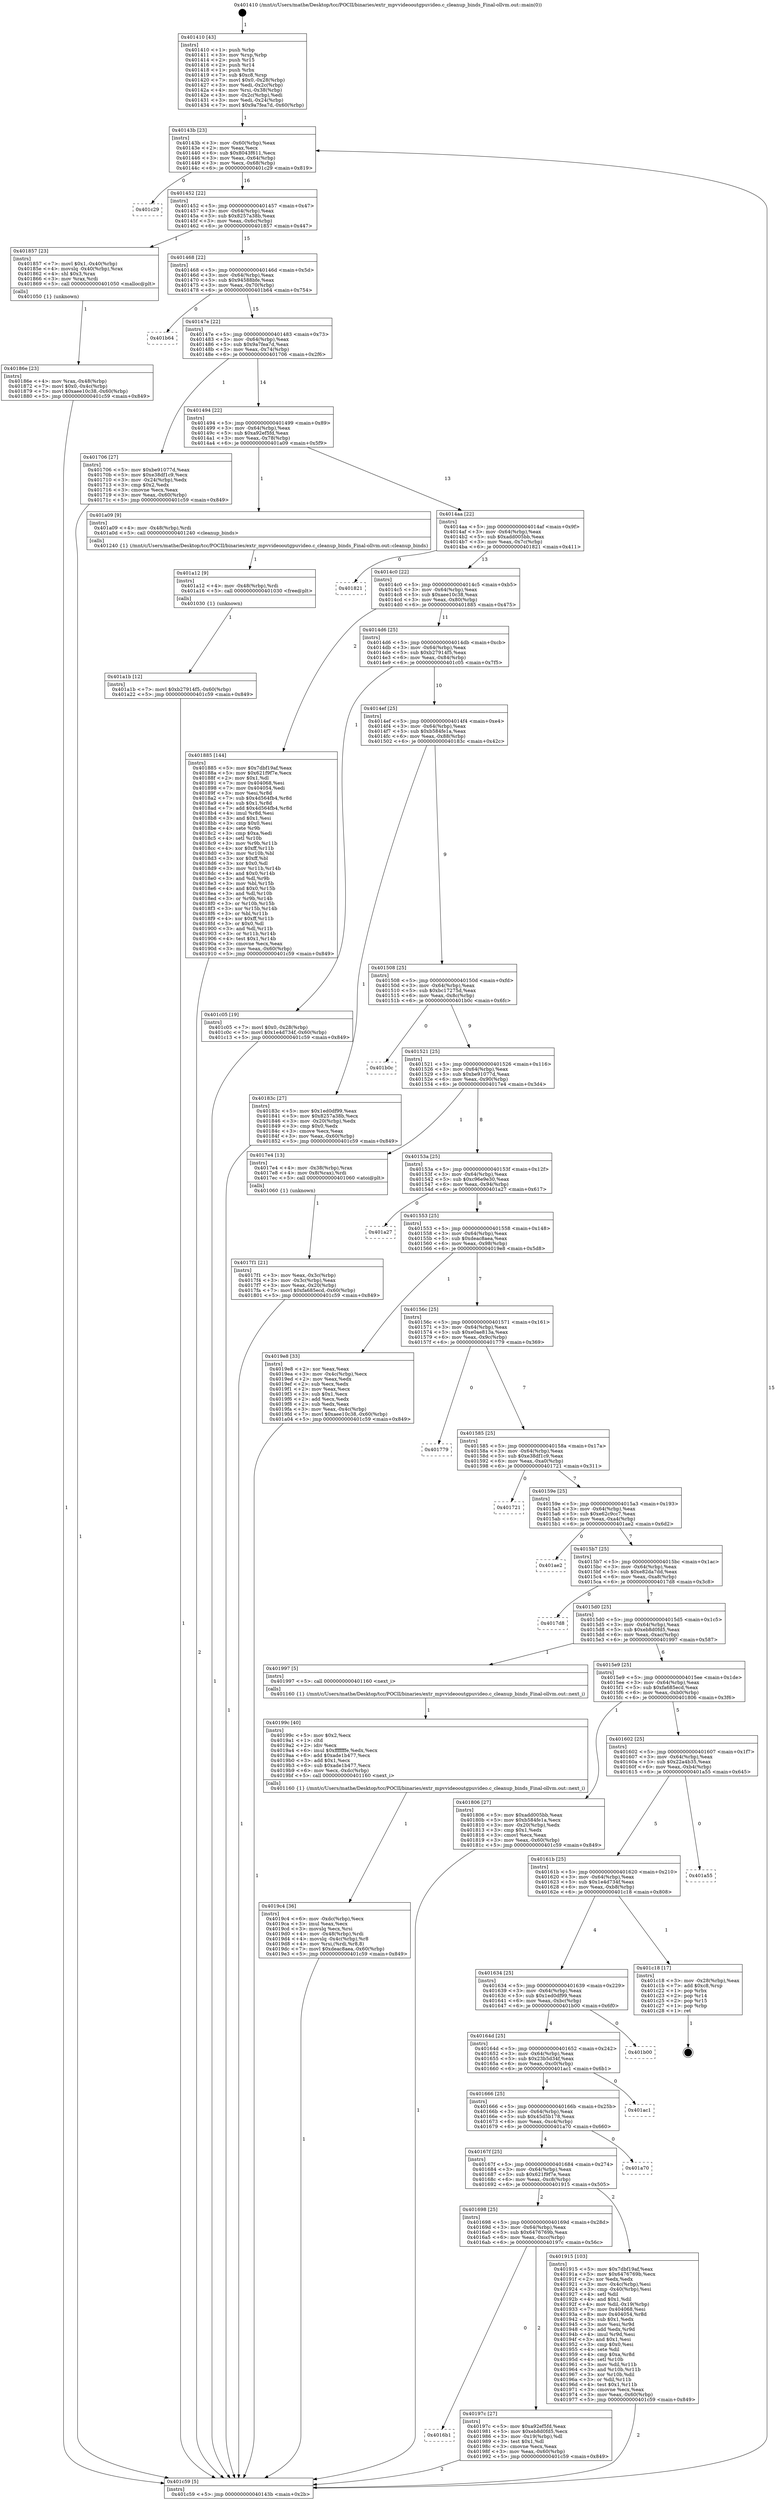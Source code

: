 digraph "0x401410" {
  label = "0x401410 (/mnt/c/Users/mathe/Desktop/tcc/POCII/binaries/extr_mpvvideooutgpuvideo.c_cleanup_binds_Final-ollvm.out::main(0))"
  labelloc = "t"
  node[shape=record]

  Entry [label="",width=0.3,height=0.3,shape=circle,fillcolor=black,style=filled]
  "0x40143b" [label="{
     0x40143b [23]\l
     | [instrs]\l
     &nbsp;&nbsp;0x40143b \<+3\>: mov -0x60(%rbp),%eax\l
     &nbsp;&nbsp;0x40143e \<+2\>: mov %eax,%ecx\l
     &nbsp;&nbsp;0x401440 \<+6\>: sub $0x8043f611,%ecx\l
     &nbsp;&nbsp;0x401446 \<+3\>: mov %eax,-0x64(%rbp)\l
     &nbsp;&nbsp;0x401449 \<+3\>: mov %ecx,-0x68(%rbp)\l
     &nbsp;&nbsp;0x40144c \<+6\>: je 0000000000401c29 \<main+0x819\>\l
  }"]
  "0x401c29" [label="{
     0x401c29\l
  }", style=dashed]
  "0x401452" [label="{
     0x401452 [22]\l
     | [instrs]\l
     &nbsp;&nbsp;0x401452 \<+5\>: jmp 0000000000401457 \<main+0x47\>\l
     &nbsp;&nbsp;0x401457 \<+3\>: mov -0x64(%rbp),%eax\l
     &nbsp;&nbsp;0x40145a \<+5\>: sub $0x8257a38b,%eax\l
     &nbsp;&nbsp;0x40145f \<+3\>: mov %eax,-0x6c(%rbp)\l
     &nbsp;&nbsp;0x401462 \<+6\>: je 0000000000401857 \<main+0x447\>\l
  }"]
  Exit [label="",width=0.3,height=0.3,shape=circle,fillcolor=black,style=filled,peripheries=2]
  "0x401857" [label="{
     0x401857 [23]\l
     | [instrs]\l
     &nbsp;&nbsp;0x401857 \<+7\>: movl $0x1,-0x40(%rbp)\l
     &nbsp;&nbsp;0x40185e \<+4\>: movslq -0x40(%rbp),%rax\l
     &nbsp;&nbsp;0x401862 \<+4\>: shl $0x3,%rax\l
     &nbsp;&nbsp;0x401866 \<+3\>: mov %rax,%rdi\l
     &nbsp;&nbsp;0x401869 \<+5\>: call 0000000000401050 \<malloc@plt\>\l
     | [calls]\l
     &nbsp;&nbsp;0x401050 \{1\} (unknown)\l
  }"]
  "0x401468" [label="{
     0x401468 [22]\l
     | [instrs]\l
     &nbsp;&nbsp;0x401468 \<+5\>: jmp 000000000040146d \<main+0x5d\>\l
     &nbsp;&nbsp;0x40146d \<+3\>: mov -0x64(%rbp),%eax\l
     &nbsp;&nbsp;0x401470 \<+5\>: sub $0x94588bfe,%eax\l
     &nbsp;&nbsp;0x401475 \<+3\>: mov %eax,-0x70(%rbp)\l
     &nbsp;&nbsp;0x401478 \<+6\>: je 0000000000401b64 \<main+0x754\>\l
  }"]
  "0x401a1b" [label="{
     0x401a1b [12]\l
     | [instrs]\l
     &nbsp;&nbsp;0x401a1b \<+7\>: movl $0xb27914f5,-0x60(%rbp)\l
     &nbsp;&nbsp;0x401a22 \<+5\>: jmp 0000000000401c59 \<main+0x849\>\l
  }"]
  "0x401b64" [label="{
     0x401b64\l
  }", style=dashed]
  "0x40147e" [label="{
     0x40147e [22]\l
     | [instrs]\l
     &nbsp;&nbsp;0x40147e \<+5\>: jmp 0000000000401483 \<main+0x73\>\l
     &nbsp;&nbsp;0x401483 \<+3\>: mov -0x64(%rbp),%eax\l
     &nbsp;&nbsp;0x401486 \<+5\>: sub $0x9a7fea7d,%eax\l
     &nbsp;&nbsp;0x40148b \<+3\>: mov %eax,-0x74(%rbp)\l
     &nbsp;&nbsp;0x40148e \<+6\>: je 0000000000401706 \<main+0x2f6\>\l
  }"]
  "0x401a12" [label="{
     0x401a12 [9]\l
     | [instrs]\l
     &nbsp;&nbsp;0x401a12 \<+4\>: mov -0x48(%rbp),%rdi\l
     &nbsp;&nbsp;0x401a16 \<+5\>: call 0000000000401030 \<free@plt\>\l
     | [calls]\l
     &nbsp;&nbsp;0x401030 \{1\} (unknown)\l
  }"]
  "0x401706" [label="{
     0x401706 [27]\l
     | [instrs]\l
     &nbsp;&nbsp;0x401706 \<+5\>: mov $0xbe91077d,%eax\l
     &nbsp;&nbsp;0x40170b \<+5\>: mov $0xe38df1c9,%ecx\l
     &nbsp;&nbsp;0x401710 \<+3\>: mov -0x24(%rbp),%edx\l
     &nbsp;&nbsp;0x401713 \<+3\>: cmp $0x2,%edx\l
     &nbsp;&nbsp;0x401716 \<+3\>: cmovne %ecx,%eax\l
     &nbsp;&nbsp;0x401719 \<+3\>: mov %eax,-0x60(%rbp)\l
     &nbsp;&nbsp;0x40171c \<+5\>: jmp 0000000000401c59 \<main+0x849\>\l
  }"]
  "0x401494" [label="{
     0x401494 [22]\l
     | [instrs]\l
     &nbsp;&nbsp;0x401494 \<+5\>: jmp 0000000000401499 \<main+0x89\>\l
     &nbsp;&nbsp;0x401499 \<+3\>: mov -0x64(%rbp),%eax\l
     &nbsp;&nbsp;0x40149c \<+5\>: sub $0xa92ef5fd,%eax\l
     &nbsp;&nbsp;0x4014a1 \<+3\>: mov %eax,-0x78(%rbp)\l
     &nbsp;&nbsp;0x4014a4 \<+6\>: je 0000000000401a09 \<main+0x5f9\>\l
  }"]
  "0x401c59" [label="{
     0x401c59 [5]\l
     | [instrs]\l
     &nbsp;&nbsp;0x401c59 \<+5\>: jmp 000000000040143b \<main+0x2b\>\l
  }"]
  "0x401410" [label="{
     0x401410 [43]\l
     | [instrs]\l
     &nbsp;&nbsp;0x401410 \<+1\>: push %rbp\l
     &nbsp;&nbsp;0x401411 \<+3\>: mov %rsp,%rbp\l
     &nbsp;&nbsp;0x401414 \<+2\>: push %r15\l
     &nbsp;&nbsp;0x401416 \<+2\>: push %r14\l
     &nbsp;&nbsp;0x401418 \<+1\>: push %rbx\l
     &nbsp;&nbsp;0x401419 \<+7\>: sub $0xc8,%rsp\l
     &nbsp;&nbsp;0x401420 \<+7\>: movl $0x0,-0x28(%rbp)\l
     &nbsp;&nbsp;0x401427 \<+3\>: mov %edi,-0x2c(%rbp)\l
     &nbsp;&nbsp;0x40142a \<+4\>: mov %rsi,-0x38(%rbp)\l
     &nbsp;&nbsp;0x40142e \<+3\>: mov -0x2c(%rbp),%edi\l
     &nbsp;&nbsp;0x401431 \<+3\>: mov %edi,-0x24(%rbp)\l
     &nbsp;&nbsp;0x401434 \<+7\>: movl $0x9a7fea7d,-0x60(%rbp)\l
  }"]
  "0x4019c4" [label="{
     0x4019c4 [36]\l
     | [instrs]\l
     &nbsp;&nbsp;0x4019c4 \<+6\>: mov -0xdc(%rbp),%ecx\l
     &nbsp;&nbsp;0x4019ca \<+3\>: imul %eax,%ecx\l
     &nbsp;&nbsp;0x4019cd \<+3\>: movslq %ecx,%rsi\l
     &nbsp;&nbsp;0x4019d0 \<+4\>: mov -0x48(%rbp),%rdi\l
     &nbsp;&nbsp;0x4019d4 \<+4\>: movslq -0x4c(%rbp),%r8\l
     &nbsp;&nbsp;0x4019d8 \<+4\>: mov %rsi,(%rdi,%r8,8)\l
     &nbsp;&nbsp;0x4019dc \<+7\>: movl $0xdeac8aea,-0x60(%rbp)\l
     &nbsp;&nbsp;0x4019e3 \<+5\>: jmp 0000000000401c59 \<main+0x849\>\l
  }"]
  "0x401a09" [label="{
     0x401a09 [9]\l
     | [instrs]\l
     &nbsp;&nbsp;0x401a09 \<+4\>: mov -0x48(%rbp),%rdi\l
     &nbsp;&nbsp;0x401a0d \<+5\>: call 0000000000401240 \<cleanup_binds\>\l
     | [calls]\l
     &nbsp;&nbsp;0x401240 \{1\} (/mnt/c/Users/mathe/Desktop/tcc/POCII/binaries/extr_mpvvideooutgpuvideo.c_cleanup_binds_Final-ollvm.out::cleanup_binds)\l
  }"]
  "0x4014aa" [label="{
     0x4014aa [22]\l
     | [instrs]\l
     &nbsp;&nbsp;0x4014aa \<+5\>: jmp 00000000004014af \<main+0x9f\>\l
     &nbsp;&nbsp;0x4014af \<+3\>: mov -0x64(%rbp),%eax\l
     &nbsp;&nbsp;0x4014b2 \<+5\>: sub $0xadd005bb,%eax\l
     &nbsp;&nbsp;0x4014b7 \<+3\>: mov %eax,-0x7c(%rbp)\l
     &nbsp;&nbsp;0x4014ba \<+6\>: je 0000000000401821 \<main+0x411\>\l
  }"]
  "0x40199c" [label="{
     0x40199c [40]\l
     | [instrs]\l
     &nbsp;&nbsp;0x40199c \<+5\>: mov $0x2,%ecx\l
     &nbsp;&nbsp;0x4019a1 \<+1\>: cltd\l
     &nbsp;&nbsp;0x4019a2 \<+2\>: idiv %ecx\l
     &nbsp;&nbsp;0x4019a4 \<+6\>: imul $0xfffffffe,%edx,%ecx\l
     &nbsp;&nbsp;0x4019aa \<+6\>: add $0xade1b477,%ecx\l
     &nbsp;&nbsp;0x4019b0 \<+3\>: add $0x1,%ecx\l
     &nbsp;&nbsp;0x4019b3 \<+6\>: sub $0xade1b477,%ecx\l
     &nbsp;&nbsp;0x4019b9 \<+6\>: mov %ecx,-0xdc(%rbp)\l
     &nbsp;&nbsp;0x4019bf \<+5\>: call 0000000000401160 \<next_i\>\l
     | [calls]\l
     &nbsp;&nbsp;0x401160 \{1\} (/mnt/c/Users/mathe/Desktop/tcc/POCII/binaries/extr_mpvvideooutgpuvideo.c_cleanup_binds_Final-ollvm.out::next_i)\l
  }"]
  "0x401821" [label="{
     0x401821\l
  }", style=dashed]
  "0x4014c0" [label="{
     0x4014c0 [22]\l
     | [instrs]\l
     &nbsp;&nbsp;0x4014c0 \<+5\>: jmp 00000000004014c5 \<main+0xb5\>\l
     &nbsp;&nbsp;0x4014c5 \<+3\>: mov -0x64(%rbp),%eax\l
     &nbsp;&nbsp;0x4014c8 \<+5\>: sub $0xaee10c38,%eax\l
     &nbsp;&nbsp;0x4014cd \<+3\>: mov %eax,-0x80(%rbp)\l
     &nbsp;&nbsp;0x4014d0 \<+6\>: je 0000000000401885 \<main+0x475\>\l
  }"]
  "0x4016b1" [label="{
     0x4016b1\l
  }", style=dashed]
  "0x401885" [label="{
     0x401885 [144]\l
     | [instrs]\l
     &nbsp;&nbsp;0x401885 \<+5\>: mov $0x7dbf19af,%eax\l
     &nbsp;&nbsp;0x40188a \<+5\>: mov $0x621f9f7e,%ecx\l
     &nbsp;&nbsp;0x40188f \<+2\>: mov $0x1,%dl\l
     &nbsp;&nbsp;0x401891 \<+7\>: mov 0x404068,%esi\l
     &nbsp;&nbsp;0x401898 \<+7\>: mov 0x404054,%edi\l
     &nbsp;&nbsp;0x40189f \<+3\>: mov %esi,%r8d\l
     &nbsp;&nbsp;0x4018a2 \<+7\>: sub $0x4d564fb4,%r8d\l
     &nbsp;&nbsp;0x4018a9 \<+4\>: sub $0x1,%r8d\l
     &nbsp;&nbsp;0x4018ad \<+7\>: add $0x4d564fb4,%r8d\l
     &nbsp;&nbsp;0x4018b4 \<+4\>: imul %r8d,%esi\l
     &nbsp;&nbsp;0x4018b8 \<+3\>: and $0x1,%esi\l
     &nbsp;&nbsp;0x4018bb \<+3\>: cmp $0x0,%esi\l
     &nbsp;&nbsp;0x4018be \<+4\>: sete %r9b\l
     &nbsp;&nbsp;0x4018c2 \<+3\>: cmp $0xa,%edi\l
     &nbsp;&nbsp;0x4018c5 \<+4\>: setl %r10b\l
     &nbsp;&nbsp;0x4018c9 \<+3\>: mov %r9b,%r11b\l
     &nbsp;&nbsp;0x4018cc \<+4\>: xor $0xff,%r11b\l
     &nbsp;&nbsp;0x4018d0 \<+3\>: mov %r10b,%bl\l
     &nbsp;&nbsp;0x4018d3 \<+3\>: xor $0xff,%bl\l
     &nbsp;&nbsp;0x4018d6 \<+3\>: xor $0x0,%dl\l
     &nbsp;&nbsp;0x4018d9 \<+3\>: mov %r11b,%r14b\l
     &nbsp;&nbsp;0x4018dc \<+4\>: and $0x0,%r14b\l
     &nbsp;&nbsp;0x4018e0 \<+3\>: and %dl,%r9b\l
     &nbsp;&nbsp;0x4018e3 \<+3\>: mov %bl,%r15b\l
     &nbsp;&nbsp;0x4018e6 \<+4\>: and $0x0,%r15b\l
     &nbsp;&nbsp;0x4018ea \<+3\>: and %dl,%r10b\l
     &nbsp;&nbsp;0x4018ed \<+3\>: or %r9b,%r14b\l
     &nbsp;&nbsp;0x4018f0 \<+3\>: or %r10b,%r15b\l
     &nbsp;&nbsp;0x4018f3 \<+3\>: xor %r15b,%r14b\l
     &nbsp;&nbsp;0x4018f6 \<+3\>: or %bl,%r11b\l
     &nbsp;&nbsp;0x4018f9 \<+4\>: xor $0xff,%r11b\l
     &nbsp;&nbsp;0x4018fd \<+3\>: or $0x0,%dl\l
     &nbsp;&nbsp;0x401900 \<+3\>: and %dl,%r11b\l
     &nbsp;&nbsp;0x401903 \<+3\>: or %r11b,%r14b\l
     &nbsp;&nbsp;0x401906 \<+4\>: test $0x1,%r14b\l
     &nbsp;&nbsp;0x40190a \<+3\>: cmovne %ecx,%eax\l
     &nbsp;&nbsp;0x40190d \<+3\>: mov %eax,-0x60(%rbp)\l
     &nbsp;&nbsp;0x401910 \<+5\>: jmp 0000000000401c59 \<main+0x849\>\l
  }"]
  "0x4014d6" [label="{
     0x4014d6 [25]\l
     | [instrs]\l
     &nbsp;&nbsp;0x4014d6 \<+5\>: jmp 00000000004014db \<main+0xcb\>\l
     &nbsp;&nbsp;0x4014db \<+3\>: mov -0x64(%rbp),%eax\l
     &nbsp;&nbsp;0x4014de \<+5\>: sub $0xb27914f5,%eax\l
     &nbsp;&nbsp;0x4014e3 \<+6\>: mov %eax,-0x84(%rbp)\l
     &nbsp;&nbsp;0x4014e9 \<+6\>: je 0000000000401c05 \<main+0x7f5\>\l
  }"]
  "0x40197c" [label="{
     0x40197c [27]\l
     | [instrs]\l
     &nbsp;&nbsp;0x40197c \<+5\>: mov $0xa92ef5fd,%eax\l
     &nbsp;&nbsp;0x401981 \<+5\>: mov $0xeb8d0fd5,%ecx\l
     &nbsp;&nbsp;0x401986 \<+3\>: mov -0x19(%rbp),%dl\l
     &nbsp;&nbsp;0x401989 \<+3\>: test $0x1,%dl\l
     &nbsp;&nbsp;0x40198c \<+3\>: cmovne %ecx,%eax\l
     &nbsp;&nbsp;0x40198f \<+3\>: mov %eax,-0x60(%rbp)\l
     &nbsp;&nbsp;0x401992 \<+5\>: jmp 0000000000401c59 \<main+0x849\>\l
  }"]
  "0x401c05" [label="{
     0x401c05 [19]\l
     | [instrs]\l
     &nbsp;&nbsp;0x401c05 \<+7\>: movl $0x0,-0x28(%rbp)\l
     &nbsp;&nbsp;0x401c0c \<+7\>: movl $0x1e4d734f,-0x60(%rbp)\l
     &nbsp;&nbsp;0x401c13 \<+5\>: jmp 0000000000401c59 \<main+0x849\>\l
  }"]
  "0x4014ef" [label="{
     0x4014ef [25]\l
     | [instrs]\l
     &nbsp;&nbsp;0x4014ef \<+5\>: jmp 00000000004014f4 \<main+0xe4\>\l
     &nbsp;&nbsp;0x4014f4 \<+3\>: mov -0x64(%rbp),%eax\l
     &nbsp;&nbsp;0x4014f7 \<+5\>: sub $0xb584fe1a,%eax\l
     &nbsp;&nbsp;0x4014fc \<+6\>: mov %eax,-0x88(%rbp)\l
     &nbsp;&nbsp;0x401502 \<+6\>: je 000000000040183c \<main+0x42c\>\l
  }"]
  "0x401698" [label="{
     0x401698 [25]\l
     | [instrs]\l
     &nbsp;&nbsp;0x401698 \<+5\>: jmp 000000000040169d \<main+0x28d\>\l
     &nbsp;&nbsp;0x40169d \<+3\>: mov -0x64(%rbp),%eax\l
     &nbsp;&nbsp;0x4016a0 \<+5\>: sub $0x6476769b,%eax\l
     &nbsp;&nbsp;0x4016a5 \<+6\>: mov %eax,-0xcc(%rbp)\l
     &nbsp;&nbsp;0x4016ab \<+6\>: je 000000000040197c \<main+0x56c\>\l
  }"]
  "0x40183c" [label="{
     0x40183c [27]\l
     | [instrs]\l
     &nbsp;&nbsp;0x40183c \<+5\>: mov $0x1ed0df99,%eax\l
     &nbsp;&nbsp;0x401841 \<+5\>: mov $0x8257a38b,%ecx\l
     &nbsp;&nbsp;0x401846 \<+3\>: mov -0x20(%rbp),%edx\l
     &nbsp;&nbsp;0x401849 \<+3\>: cmp $0x0,%edx\l
     &nbsp;&nbsp;0x40184c \<+3\>: cmove %ecx,%eax\l
     &nbsp;&nbsp;0x40184f \<+3\>: mov %eax,-0x60(%rbp)\l
     &nbsp;&nbsp;0x401852 \<+5\>: jmp 0000000000401c59 \<main+0x849\>\l
  }"]
  "0x401508" [label="{
     0x401508 [25]\l
     | [instrs]\l
     &nbsp;&nbsp;0x401508 \<+5\>: jmp 000000000040150d \<main+0xfd\>\l
     &nbsp;&nbsp;0x40150d \<+3\>: mov -0x64(%rbp),%eax\l
     &nbsp;&nbsp;0x401510 \<+5\>: sub $0xbc17275d,%eax\l
     &nbsp;&nbsp;0x401515 \<+6\>: mov %eax,-0x8c(%rbp)\l
     &nbsp;&nbsp;0x40151b \<+6\>: je 0000000000401b0c \<main+0x6fc\>\l
  }"]
  "0x401915" [label="{
     0x401915 [103]\l
     | [instrs]\l
     &nbsp;&nbsp;0x401915 \<+5\>: mov $0x7dbf19af,%eax\l
     &nbsp;&nbsp;0x40191a \<+5\>: mov $0x6476769b,%ecx\l
     &nbsp;&nbsp;0x40191f \<+2\>: xor %edx,%edx\l
     &nbsp;&nbsp;0x401921 \<+3\>: mov -0x4c(%rbp),%esi\l
     &nbsp;&nbsp;0x401924 \<+3\>: cmp -0x40(%rbp),%esi\l
     &nbsp;&nbsp;0x401927 \<+4\>: setl %dil\l
     &nbsp;&nbsp;0x40192b \<+4\>: and $0x1,%dil\l
     &nbsp;&nbsp;0x40192f \<+4\>: mov %dil,-0x19(%rbp)\l
     &nbsp;&nbsp;0x401933 \<+7\>: mov 0x404068,%esi\l
     &nbsp;&nbsp;0x40193a \<+8\>: mov 0x404054,%r8d\l
     &nbsp;&nbsp;0x401942 \<+3\>: sub $0x1,%edx\l
     &nbsp;&nbsp;0x401945 \<+3\>: mov %esi,%r9d\l
     &nbsp;&nbsp;0x401948 \<+3\>: add %edx,%r9d\l
     &nbsp;&nbsp;0x40194b \<+4\>: imul %r9d,%esi\l
     &nbsp;&nbsp;0x40194f \<+3\>: and $0x1,%esi\l
     &nbsp;&nbsp;0x401952 \<+3\>: cmp $0x0,%esi\l
     &nbsp;&nbsp;0x401955 \<+4\>: sete %dil\l
     &nbsp;&nbsp;0x401959 \<+4\>: cmp $0xa,%r8d\l
     &nbsp;&nbsp;0x40195d \<+4\>: setl %r10b\l
     &nbsp;&nbsp;0x401961 \<+3\>: mov %dil,%r11b\l
     &nbsp;&nbsp;0x401964 \<+3\>: and %r10b,%r11b\l
     &nbsp;&nbsp;0x401967 \<+3\>: xor %r10b,%dil\l
     &nbsp;&nbsp;0x40196a \<+3\>: or %dil,%r11b\l
     &nbsp;&nbsp;0x40196d \<+4\>: test $0x1,%r11b\l
     &nbsp;&nbsp;0x401971 \<+3\>: cmovne %ecx,%eax\l
     &nbsp;&nbsp;0x401974 \<+3\>: mov %eax,-0x60(%rbp)\l
     &nbsp;&nbsp;0x401977 \<+5\>: jmp 0000000000401c59 \<main+0x849\>\l
  }"]
  "0x401b0c" [label="{
     0x401b0c\l
  }", style=dashed]
  "0x401521" [label="{
     0x401521 [25]\l
     | [instrs]\l
     &nbsp;&nbsp;0x401521 \<+5\>: jmp 0000000000401526 \<main+0x116\>\l
     &nbsp;&nbsp;0x401526 \<+3\>: mov -0x64(%rbp),%eax\l
     &nbsp;&nbsp;0x401529 \<+5\>: sub $0xbe91077d,%eax\l
     &nbsp;&nbsp;0x40152e \<+6\>: mov %eax,-0x90(%rbp)\l
     &nbsp;&nbsp;0x401534 \<+6\>: je 00000000004017e4 \<main+0x3d4\>\l
  }"]
  "0x40167f" [label="{
     0x40167f [25]\l
     | [instrs]\l
     &nbsp;&nbsp;0x40167f \<+5\>: jmp 0000000000401684 \<main+0x274\>\l
     &nbsp;&nbsp;0x401684 \<+3\>: mov -0x64(%rbp),%eax\l
     &nbsp;&nbsp;0x401687 \<+5\>: sub $0x621f9f7e,%eax\l
     &nbsp;&nbsp;0x40168c \<+6\>: mov %eax,-0xc8(%rbp)\l
     &nbsp;&nbsp;0x401692 \<+6\>: je 0000000000401915 \<main+0x505\>\l
  }"]
  "0x4017e4" [label="{
     0x4017e4 [13]\l
     | [instrs]\l
     &nbsp;&nbsp;0x4017e4 \<+4\>: mov -0x38(%rbp),%rax\l
     &nbsp;&nbsp;0x4017e8 \<+4\>: mov 0x8(%rax),%rdi\l
     &nbsp;&nbsp;0x4017ec \<+5\>: call 0000000000401060 \<atoi@plt\>\l
     | [calls]\l
     &nbsp;&nbsp;0x401060 \{1\} (unknown)\l
  }"]
  "0x40153a" [label="{
     0x40153a [25]\l
     | [instrs]\l
     &nbsp;&nbsp;0x40153a \<+5\>: jmp 000000000040153f \<main+0x12f\>\l
     &nbsp;&nbsp;0x40153f \<+3\>: mov -0x64(%rbp),%eax\l
     &nbsp;&nbsp;0x401542 \<+5\>: sub $0xc96e9e30,%eax\l
     &nbsp;&nbsp;0x401547 \<+6\>: mov %eax,-0x94(%rbp)\l
     &nbsp;&nbsp;0x40154d \<+6\>: je 0000000000401a27 \<main+0x617\>\l
  }"]
  "0x4017f1" [label="{
     0x4017f1 [21]\l
     | [instrs]\l
     &nbsp;&nbsp;0x4017f1 \<+3\>: mov %eax,-0x3c(%rbp)\l
     &nbsp;&nbsp;0x4017f4 \<+3\>: mov -0x3c(%rbp),%eax\l
     &nbsp;&nbsp;0x4017f7 \<+3\>: mov %eax,-0x20(%rbp)\l
     &nbsp;&nbsp;0x4017fa \<+7\>: movl $0xfa685ecd,-0x60(%rbp)\l
     &nbsp;&nbsp;0x401801 \<+5\>: jmp 0000000000401c59 \<main+0x849\>\l
  }"]
  "0x401a70" [label="{
     0x401a70\l
  }", style=dashed]
  "0x401a27" [label="{
     0x401a27\l
  }", style=dashed]
  "0x401553" [label="{
     0x401553 [25]\l
     | [instrs]\l
     &nbsp;&nbsp;0x401553 \<+5\>: jmp 0000000000401558 \<main+0x148\>\l
     &nbsp;&nbsp;0x401558 \<+3\>: mov -0x64(%rbp),%eax\l
     &nbsp;&nbsp;0x40155b \<+5\>: sub $0xdeac8aea,%eax\l
     &nbsp;&nbsp;0x401560 \<+6\>: mov %eax,-0x98(%rbp)\l
     &nbsp;&nbsp;0x401566 \<+6\>: je 00000000004019e8 \<main+0x5d8\>\l
  }"]
  "0x401666" [label="{
     0x401666 [25]\l
     | [instrs]\l
     &nbsp;&nbsp;0x401666 \<+5\>: jmp 000000000040166b \<main+0x25b\>\l
     &nbsp;&nbsp;0x40166b \<+3\>: mov -0x64(%rbp),%eax\l
     &nbsp;&nbsp;0x40166e \<+5\>: sub $0x45d5b178,%eax\l
     &nbsp;&nbsp;0x401673 \<+6\>: mov %eax,-0xc4(%rbp)\l
     &nbsp;&nbsp;0x401679 \<+6\>: je 0000000000401a70 \<main+0x660\>\l
  }"]
  "0x4019e8" [label="{
     0x4019e8 [33]\l
     | [instrs]\l
     &nbsp;&nbsp;0x4019e8 \<+2\>: xor %eax,%eax\l
     &nbsp;&nbsp;0x4019ea \<+3\>: mov -0x4c(%rbp),%ecx\l
     &nbsp;&nbsp;0x4019ed \<+2\>: mov %eax,%edx\l
     &nbsp;&nbsp;0x4019ef \<+2\>: sub %ecx,%edx\l
     &nbsp;&nbsp;0x4019f1 \<+2\>: mov %eax,%ecx\l
     &nbsp;&nbsp;0x4019f3 \<+3\>: sub $0x1,%ecx\l
     &nbsp;&nbsp;0x4019f6 \<+2\>: add %ecx,%edx\l
     &nbsp;&nbsp;0x4019f8 \<+2\>: sub %edx,%eax\l
     &nbsp;&nbsp;0x4019fa \<+3\>: mov %eax,-0x4c(%rbp)\l
     &nbsp;&nbsp;0x4019fd \<+7\>: movl $0xaee10c38,-0x60(%rbp)\l
     &nbsp;&nbsp;0x401a04 \<+5\>: jmp 0000000000401c59 \<main+0x849\>\l
  }"]
  "0x40156c" [label="{
     0x40156c [25]\l
     | [instrs]\l
     &nbsp;&nbsp;0x40156c \<+5\>: jmp 0000000000401571 \<main+0x161\>\l
     &nbsp;&nbsp;0x401571 \<+3\>: mov -0x64(%rbp),%eax\l
     &nbsp;&nbsp;0x401574 \<+5\>: sub $0xe0ae813a,%eax\l
     &nbsp;&nbsp;0x401579 \<+6\>: mov %eax,-0x9c(%rbp)\l
     &nbsp;&nbsp;0x40157f \<+6\>: je 0000000000401779 \<main+0x369\>\l
  }"]
  "0x401ac1" [label="{
     0x401ac1\l
  }", style=dashed]
  "0x401779" [label="{
     0x401779\l
  }", style=dashed]
  "0x401585" [label="{
     0x401585 [25]\l
     | [instrs]\l
     &nbsp;&nbsp;0x401585 \<+5\>: jmp 000000000040158a \<main+0x17a\>\l
     &nbsp;&nbsp;0x40158a \<+3\>: mov -0x64(%rbp),%eax\l
     &nbsp;&nbsp;0x40158d \<+5\>: sub $0xe38df1c9,%eax\l
     &nbsp;&nbsp;0x401592 \<+6\>: mov %eax,-0xa0(%rbp)\l
     &nbsp;&nbsp;0x401598 \<+6\>: je 0000000000401721 \<main+0x311\>\l
  }"]
  "0x40164d" [label="{
     0x40164d [25]\l
     | [instrs]\l
     &nbsp;&nbsp;0x40164d \<+5\>: jmp 0000000000401652 \<main+0x242\>\l
     &nbsp;&nbsp;0x401652 \<+3\>: mov -0x64(%rbp),%eax\l
     &nbsp;&nbsp;0x401655 \<+5\>: sub $0x23b5d34f,%eax\l
     &nbsp;&nbsp;0x40165a \<+6\>: mov %eax,-0xc0(%rbp)\l
     &nbsp;&nbsp;0x401660 \<+6\>: je 0000000000401ac1 \<main+0x6b1\>\l
  }"]
  "0x401721" [label="{
     0x401721\l
  }", style=dashed]
  "0x40159e" [label="{
     0x40159e [25]\l
     | [instrs]\l
     &nbsp;&nbsp;0x40159e \<+5\>: jmp 00000000004015a3 \<main+0x193\>\l
     &nbsp;&nbsp;0x4015a3 \<+3\>: mov -0x64(%rbp),%eax\l
     &nbsp;&nbsp;0x4015a6 \<+5\>: sub $0xe62c9cc7,%eax\l
     &nbsp;&nbsp;0x4015ab \<+6\>: mov %eax,-0xa4(%rbp)\l
     &nbsp;&nbsp;0x4015b1 \<+6\>: je 0000000000401ae2 \<main+0x6d2\>\l
  }"]
  "0x401b00" [label="{
     0x401b00\l
  }", style=dashed]
  "0x401ae2" [label="{
     0x401ae2\l
  }", style=dashed]
  "0x4015b7" [label="{
     0x4015b7 [25]\l
     | [instrs]\l
     &nbsp;&nbsp;0x4015b7 \<+5\>: jmp 00000000004015bc \<main+0x1ac\>\l
     &nbsp;&nbsp;0x4015bc \<+3\>: mov -0x64(%rbp),%eax\l
     &nbsp;&nbsp;0x4015bf \<+5\>: sub $0xe82da7dd,%eax\l
     &nbsp;&nbsp;0x4015c4 \<+6\>: mov %eax,-0xa8(%rbp)\l
     &nbsp;&nbsp;0x4015ca \<+6\>: je 00000000004017d8 \<main+0x3c8\>\l
  }"]
  "0x401634" [label="{
     0x401634 [25]\l
     | [instrs]\l
     &nbsp;&nbsp;0x401634 \<+5\>: jmp 0000000000401639 \<main+0x229\>\l
     &nbsp;&nbsp;0x401639 \<+3\>: mov -0x64(%rbp),%eax\l
     &nbsp;&nbsp;0x40163c \<+5\>: sub $0x1ed0df99,%eax\l
     &nbsp;&nbsp;0x401641 \<+6\>: mov %eax,-0xbc(%rbp)\l
     &nbsp;&nbsp;0x401647 \<+6\>: je 0000000000401b00 \<main+0x6f0\>\l
  }"]
  "0x4017d8" [label="{
     0x4017d8\l
  }", style=dashed]
  "0x4015d0" [label="{
     0x4015d0 [25]\l
     | [instrs]\l
     &nbsp;&nbsp;0x4015d0 \<+5\>: jmp 00000000004015d5 \<main+0x1c5\>\l
     &nbsp;&nbsp;0x4015d5 \<+3\>: mov -0x64(%rbp),%eax\l
     &nbsp;&nbsp;0x4015d8 \<+5\>: sub $0xeb8d0fd5,%eax\l
     &nbsp;&nbsp;0x4015dd \<+6\>: mov %eax,-0xac(%rbp)\l
     &nbsp;&nbsp;0x4015e3 \<+6\>: je 0000000000401997 \<main+0x587\>\l
  }"]
  "0x401c18" [label="{
     0x401c18 [17]\l
     | [instrs]\l
     &nbsp;&nbsp;0x401c18 \<+3\>: mov -0x28(%rbp),%eax\l
     &nbsp;&nbsp;0x401c1b \<+7\>: add $0xc8,%rsp\l
     &nbsp;&nbsp;0x401c22 \<+1\>: pop %rbx\l
     &nbsp;&nbsp;0x401c23 \<+2\>: pop %r14\l
     &nbsp;&nbsp;0x401c25 \<+2\>: pop %r15\l
     &nbsp;&nbsp;0x401c27 \<+1\>: pop %rbp\l
     &nbsp;&nbsp;0x401c28 \<+1\>: ret\l
  }"]
  "0x401997" [label="{
     0x401997 [5]\l
     | [instrs]\l
     &nbsp;&nbsp;0x401997 \<+5\>: call 0000000000401160 \<next_i\>\l
     | [calls]\l
     &nbsp;&nbsp;0x401160 \{1\} (/mnt/c/Users/mathe/Desktop/tcc/POCII/binaries/extr_mpvvideooutgpuvideo.c_cleanup_binds_Final-ollvm.out::next_i)\l
  }"]
  "0x4015e9" [label="{
     0x4015e9 [25]\l
     | [instrs]\l
     &nbsp;&nbsp;0x4015e9 \<+5\>: jmp 00000000004015ee \<main+0x1de\>\l
     &nbsp;&nbsp;0x4015ee \<+3\>: mov -0x64(%rbp),%eax\l
     &nbsp;&nbsp;0x4015f1 \<+5\>: sub $0xfa685ecd,%eax\l
     &nbsp;&nbsp;0x4015f6 \<+6\>: mov %eax,-0xb0(%rbp)\l
     &nbsp;&nbsp;0x4015fc \<+6\>: je 0000000000401806 \<main+0x3f6\>\l
  }"]
  "0x40161b" [label="{
     0x40161b [25]\l
     | [instrs]\l
     &nbsp;&nbsp;0x40161b \<+5\>: jmp 0000000000401620 \<main+0x210\>\l
     &nbsp;&nbsp;0x401620 \<+3\>: mov -0x64(%rbp),%eax\l
     &nbsp;&nbsp;0x401623 \<+5\>: sub $0x1e4d734f,%eax\l
     &nbsp;&nbsp;0x401628 \<+6\>: mov %eax,-0xb8(%rbp)\l
     &nbsp;&nbsp;0x40162e \<+6\>: je 0000000000401c18 \<main+0x808\>\l
  }"]
  "0x401806" [label="{
     0x401806 [27]\l
     | [instrs]\l
     &nbsp;&nbsp;0x401806 \<+5\>: mov $0xadd005bb,%eax\l
     &nbsp;&nbsp;0x40180b \<+5\>: mov $0xb584fe1a,%ecx\l
     &nbsp;&nbsp;0x401810 \<+3\>: mov -0x20(%rbp),%edx\l
     &nbsp;&nbsp;0x401813 \<+3\>: cmp $0x1,%edx\l
     &nbsp;&nbsp;0x401816 \<+3\>: cmovl %ecx,%eax\l
     &nbsp;&nbsp;0x401819 \<+3\>: mov %eax,-0x60(%rbp)\l
     &nbsp;&nbsp;0x40181c \<+5\>: jmp 0000000000401c59 \<main+0x849\>\l
  }"]
  "0x401602" [label="{
     0x401602 [25]\l
     | [instrs]\l
     &nbsp;&nbsp;0x401602 \<+5\>: jmp 0000000000401607 \<main+0x1f7\>\l
     &nbsp;&nbsp;0x401607 \<+3\>: mov -0x64(%rbp),%eax\l
     &nbsp;&nbsp;0x40160a \<+5\>: sub $0x22a4b35,%eax\l
     &nbsp;&nbsp;0x40160f \<+6\>: mov %eax,-0xb4(%rbp)\l
     &nbsp;&nbsp;0x401615 \<+6\>: je 0000000000401a55 \<main+0x645\>\l
  }"]
  "0x40186e" [label="{
     0x40186e [23]\l
     | [instrs]\l
     &nbsp;&nbsp;0x40186e \<+4\>: mov %rax,-0x48(%rbp)\l
     &nbsp;&nbsp;0x401872 \<+7\>: movl $0x0,-0x4c(%rbp)\l
     &nbsp;&nbsp;0x401879 \<+7\>: movl $0xaee10c38,-0x60(%rbp)\l
     &nbsp;&nbsp;0x401880 \<+5\>: jmp 0000000000401c59 \<main+0x849\>\l
  }"]
  "0x401a55" [label="{
     0x401a55\l
  }", style=dashed]
  Entry -> "0x401410" [label=" 1"]
  "0x40143b" -> "0x401c29" [label=" 0"]
  "0x40143b" -> "0x401452" [label=" 16"]
  "0x401c18" -> Exit [label=" 1"]
  "0x401452" -> "0x401857" [label=" 1"]
  "0x401452" -> "0x401468" [label=" 15"]
  "0x401c05" -> "0x401c59" [label=" 1"]
  "0x401468" -> "0x401b64" [label=" 0"]
  "0x401468" -> "0x40147e" [label=" 15"]
  "0x401a1b" -> "0x401c59" [label=" 1"]
  "0x40147e" -> "0x401706" [label=" 1"]
  "0x40147e" -> "0x401494" [label=" 14"]
  "0x401706" -> "0x401c59" [label=" 1"]
  "0x401410" -> "0x40143b" [label=" 1"]
  "0x401c59" -> "0x40143b" [label=" 15"]
  "0x401a12" -> "0x401a1b" [label=" 1"]
  "0x401494" -> "0x401a09" [label=" 1"]
  "0x401494" -> "0x4014aa" [label=" 13"]
  "0x401a09" -> "0x401a12" [label=" 1"]
  "0x4014aa" -> "0x401821" [label=" 0"]
  "0x4014aa" -> "0x4014c0" [label=" 13"]
  "0x4019e8" -> "0x401c59" [label=" 1"]
  "0x4014c0" -> "0x401885" [label=" 2"]
  "0x4014c0" -> "0x4014d6" [label=" 11"]
  "0x4019c4" -> "0x401c59" [label=" 1"]
  "0x4014d6" -> "0x401c05" [label=" 1"]
  "0x4014d6" -> "0x4014ef" [label=" 10"]
  "0x40199c" -> "0x4019c4" [label=" 1"]
  "0x4014ef" -> "0x40183c" [label=" 1"]
  "0x4014ef" -> "0x401508" [label=" 9"]
  "0x40197c" -> "0x401c59" [label=" 2"]
  "0x401508" -> "0x401b0c" [label=" 0"]
  "0x401508" -> "0x401521" [label=" 9"]
  "0x401698" -> "0x4016b1" [label=" 0"]
  "0x401521" -> "0x4017e4" [label=" 1"]
  "0x401521" -> "0x40153a" [label=" 8"]
  "0x4017e4" -> "0x4017f1" [label=" 1"]
  "0x4017f1" -> "0x401c59" [label=" 1"]
  "0x401997" -> "0x40199c" [label=" 1"]
  "0x40153a" -> "0x401a27" [label=" 0"]
  "0x40153a" -> "0x401553" [label=" 8"]
  "0x401915" -> "0x401c59" [label=" 2"]
  "0x401553" -> "0x4019e8" [label=" 1"]
  "0x401553" -> "0x40156c" [label=" 7"]
  "0x40167f" -> "0x401915" [label=" 2"]
  "0x40156c" -> "0x401779" [label=" 0"]
  "0x40156c" -> "0x401585" [label=" 7"]
  "0x401698" -> "0x40197c" [label=" 2"]
  "0x401585" -> "0x401721" [label=" 0"]
  "0x401585" -> "0x40159e" [label=" 7"]
  "0x401666" -> "0x401a70" [label=" 0"]
  "0x40159e" -> "0x401ae2" [label=" 0"]
  "0x40159e" -> "0x4015b7" [label=" 7"]
  "0x40167f" -> "0x401698" [label=" 2"]
  "0x4015b7" -> "0x4017d8" [label=" 0"]
  "0x4015b7" -> "0x4015d0" [label=" 7"]
  "0x40164d" -> "0x401ac1" [label=" 0"]
  "0x4015d0" -> "0x401997" [label=" 1"]
  "0x4015d0" -> "0x4015e9" [label=" 6"]
  "0x401666" -> "0x40167f" [label=" 4"]
  "0x4015e9" -> "0x401806" [label=" 1"]
  "0x4015e9" -> "0x401602" [label=" 5"]
  "0x401806" -> "0x401c59" [label=" 1"]
  "0x40183c" -> "0x401c59" [label=" 1"]
  "0x401857" -> "0x40186e" [label=" 1"]
  "0x40186e" -> "0x401c59" [label=" 1"]
  "0x401885" -> "0x401c59" [label=" 2"]
  "0x401634" -> "0x401b00" [label=" 0"]
  "0x401602" -> "0x401a55" [label=" 0"]
  "0x401602" -> "0x40161b" [label=" 5"]
  "0x401634" -> "0x40164d" [label=" 4"]
  "0x40161b" -> "0x401c18" [label=" 1"]
  "0x40161b" -> "0x401634" [label=" 4"]
  "0x40164d" -> "0x401666" [label=" 4"]
}
